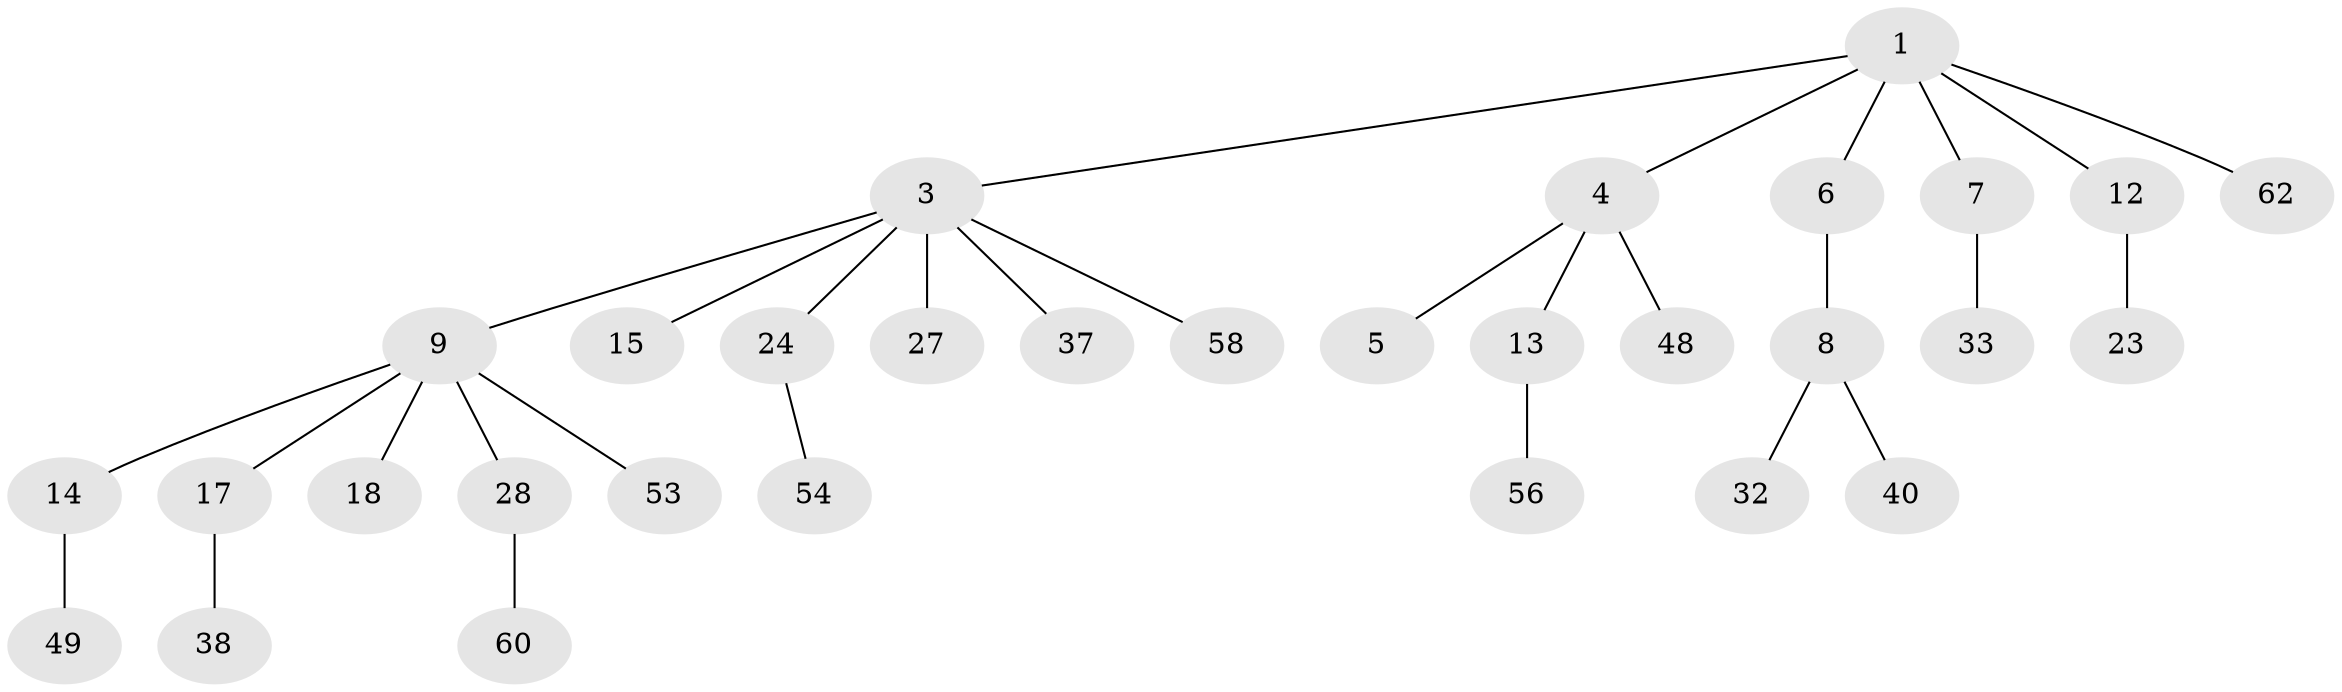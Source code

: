 // original degree distribution, {4: 0.0967741935483871, 5: 0.03225806451612903, 7: 0.016129032258064516, 2: 0.25806451612903225, 3: 0.0967741935483871, 1: 0.5}
// Generated by graph-tools (version 1.1) at 2025/19/03/04/25 18:19:06]
// undirected, 31 vertices, 30 edges
graph export_dot {
graph [start="1"]
  node [color=gray90,style=filled];
  1 [super="+2+35"];
  3;
  4;
  5 [super="+16"];
  6 [super="+34"];
  7 [super="+25+45"];
  8 [super="+29+21"];
  9 [super="+11+36+10"];
  12 [super="+55+19"];
  13 [super="+50+20"];
  14 [super="+41+39"];
  15;
  17 [super="+22+26"];
  18 [super="+61+57"];
  23;
  24;
  27;
  28 [super="+44"];
  32;
  33;
  37;
  38;
  40;
  48 [super="+59"];
  49;
  53;
  54;
  56;
  58;
  60;
  62;
  1 -- 3;
  1 -- 62;
  1 -- 4;
  1 -- 6;
  1 -- 7;
  1 -- 12;
  3 -- 9;
  3 -- 15;
  3 -- 24;
  3 -- 27;
  3 -- 37;
  3 -- 58;
  4 -- 5;
  4 -- 13;
  4 -- 48;
  6 -- 8;
  7 -- 33;
  8 -- 40;
  8 -- 32;
  9 -- 18;
  9 -- 53;
  9 -- 28;
  9 -- 17;
  9 -- 14;
  12 -- 23;
  13 -- 56;
  14 -- 49;
  17 -- 38;
  24 -- 54;
  28 -- 60;
}
